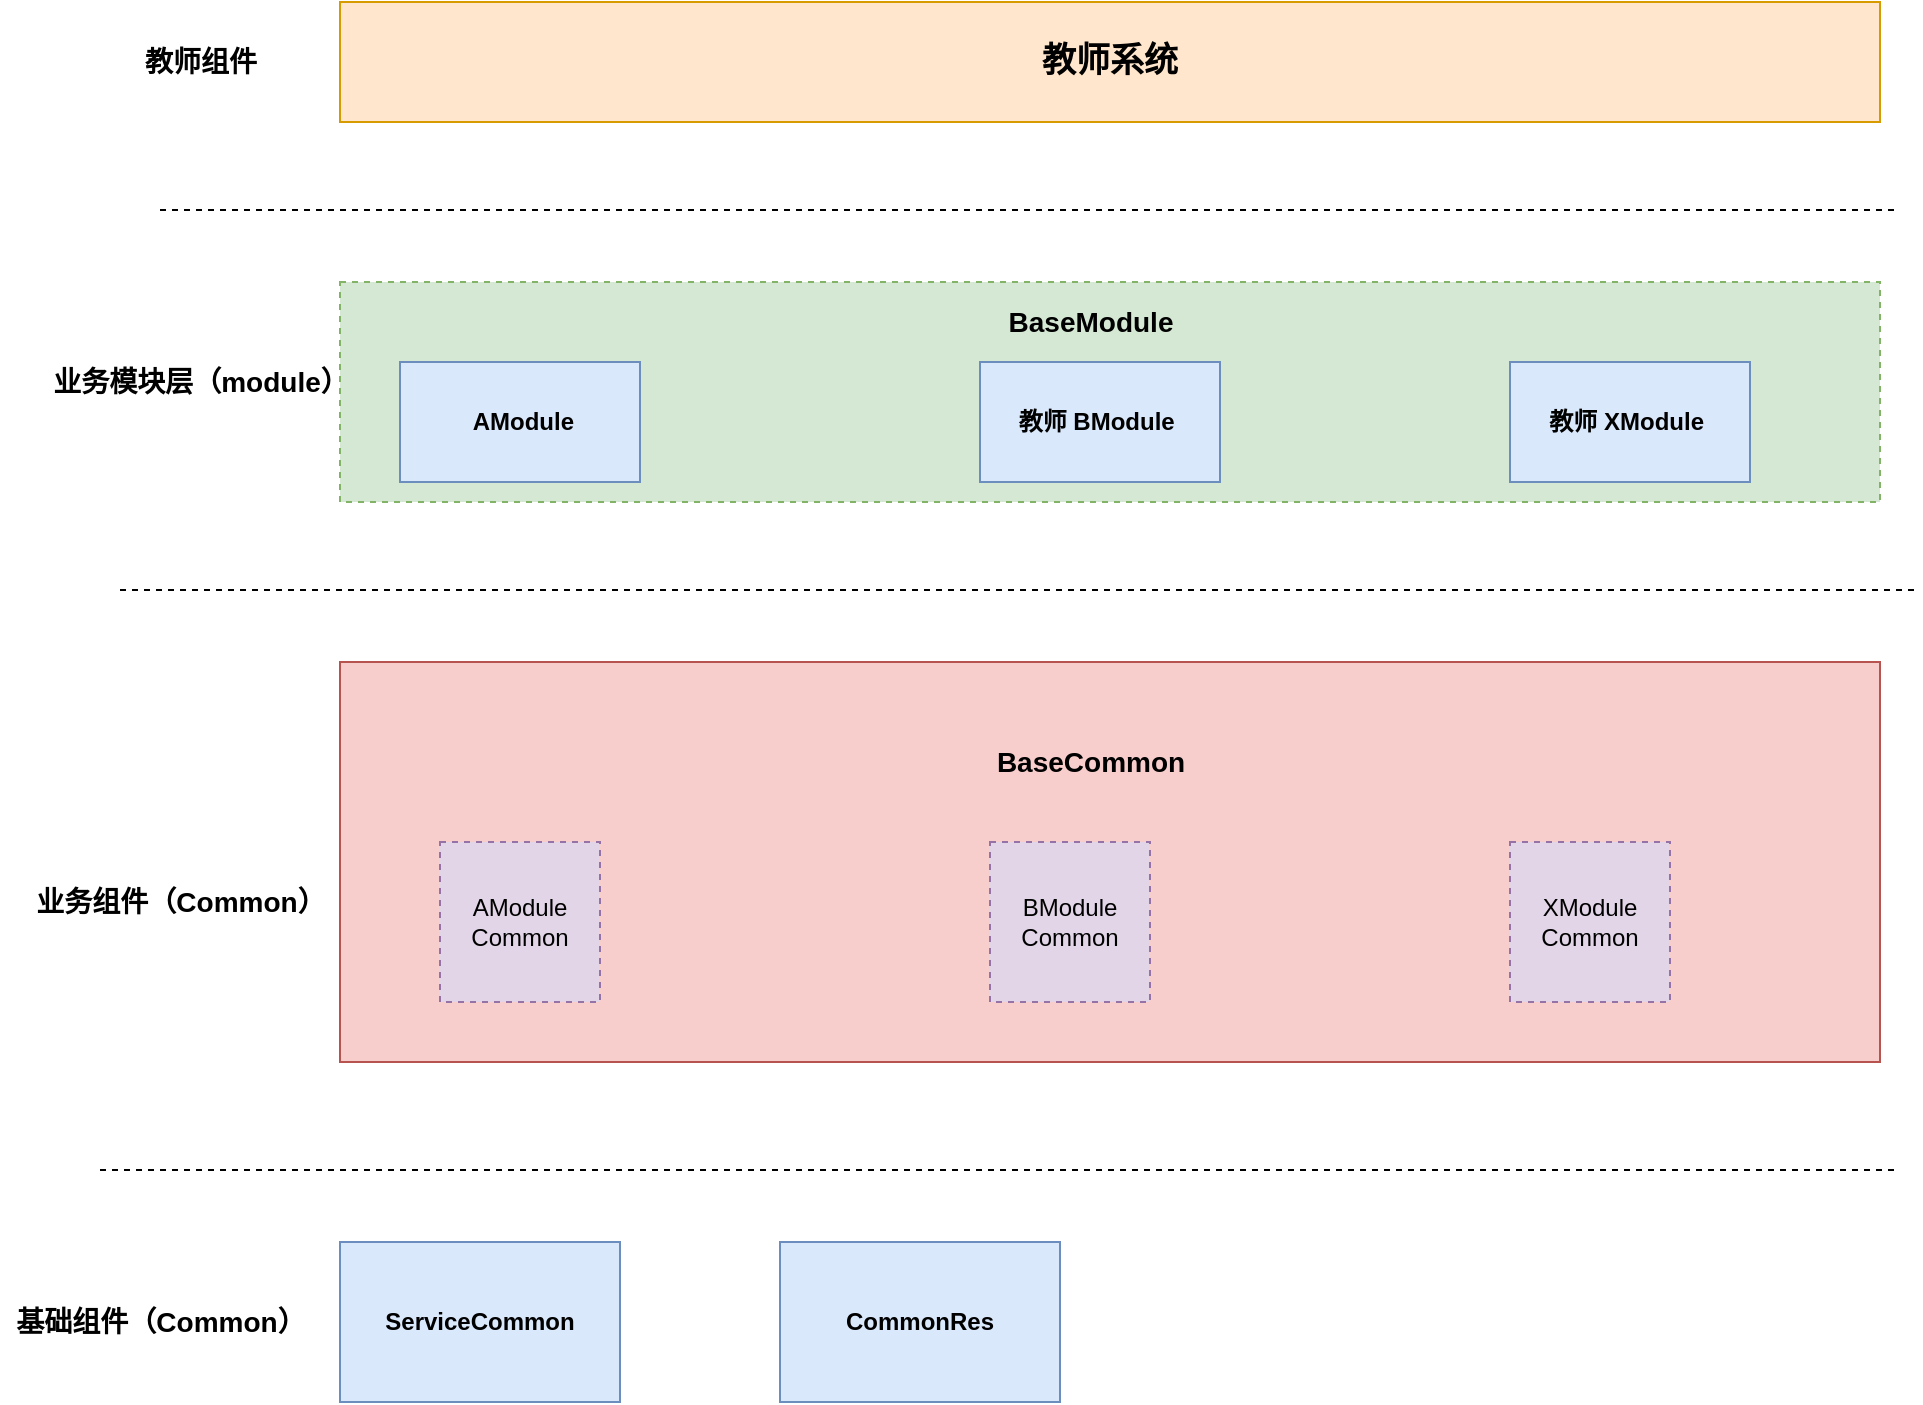 <mxfile version="13.8.8" type="github">
  <diagram id="ShfnqmNN4cUQ0fv_p8tL" name="Page-1">
    <mxGraphModel dx="2249" dy="1931" grid="1" gridSize="10" guides="1" tooltips="1" connect="1" arrows="1" fold="1" page="1" pageScale="1" pageWidth="827" pageHeight="1169" math="0" shadow="0">
      <root>
        <mxCell id="0" />
        <mxCell id="1" parent="0" />
        <mxCell id="9xlFXg57MbIlktrybgkb-21" value="" style="rounded=0;whiteSpace=wrap;html=1;dashed=1;fillColor=#d5e8d4;strokeColor=#82b366;" vertex="1" parent="1">
          <mxGeometry x="30" y="110" width="770" height="110" as="geometry" />
        </mxCell>
        <mxCell id="9xlFXg57MbIlktrybgkb-1" value="&lt;font style=&quot;font-size: 17px&quot;&gt;&lt;b&gt;教师系统&lt;/b&gt;&lt;/font&gt;" style="rounded=0;whiteSpace=wrap;html=1;fillColor=#ffe6cc;strokeColor=#d79b00;" vertex="1" parent="1">
          <mxGeometry x="30" y="-30" width="770" height="60" as="geometry" />
        </mxCell>
        <mxCell id="9xlFXg57MbIlktrybgkb-2" value="&lt;b&gt;&lt;font style=&quot;font-size: 14px&quot;&gt;教师组件&lt;/font&gt;&lt;/b&gt;" style="text;html=1;align=center;verticalAlign=middle;resizable=0;points=[];autosize=1;" vertex="1" parent="1">
          <mxGeometry x="-75" y="-10" width="70" height="20" as="geometry" />
        </mxCell>
        <mxCell id="9xlFXg57MbIlktrybgkb-4" value="&lt;span style=&quot;font-size: 14px&quot;&gt;&lt;b&gt;业务模块层（module）&lt;/b&gt;&lt;/span&gt;" style="text;html=1;align=center;verticalAlign=middle;resizable=0;points=[];autosize=1;" vertex="1" parent="1">
          <mxGeometry x="-120" y="150" width="160" height="20" as="geometry" />
        </mxCell>
        <mxCell id="9xlFXg57MbIlktrybgkb-5" value="&lt;b&gt;&amp;nbsp;AModule&lt;/b&gt;" style="rounded=0;whiteSpace=wrap;html=1;fillColor=#dae8fc;strokeColor=#6c8ebf;" vertex="1" parent="1">
          <mxGeometry x="60" y="150" width="120" height="60" as="geometry" />
        </mxCell>
        <mxCell id="9xlFXg57MbIlktrybgkb-6" value="&lt;b&gt;教师 BModule&lt;/b&gt;&amp;nbsp;" style="rounded=0;whiteSpace=wrap;html=1;fillColor=#dae8fc;strokeColor=#6c8ebf;fontStyle=1" vertex="1" parent="1">
          <mxGeometry x="350" y="150" width="120" height="60" as="geometry" />
        </mxCell>
        <mxCell id="9xlFXg57MbIlktrybgkb-8" value="&lt;b&gt;教师 XModule&lt;/b&gt;&amp;nbsp;" style="rounded=0;whiteSpace=wrap;html=1;fillColor=#dae8fc;strokeColor=#6c8ebf;fontStyle=1" vertex="1" parent="1">
          <mxGeometry x="615" y="150" width="120" height="60" as="geometry" />
        </mxCell>
        <mxCell id="9xlFXg57MbIlktrybgkb-9" value="" style="line;strokeWidth=1;fillColor=none;align=left;verticalAlign=middle;spacingTop=-1;spacingLeft=3;spacingRight=3;rotatable=0;labelPosition=right;points=[];portConstraint=eastwest;dashed=1;" vertex="1" parent="1">
          <mxGeometry x="-80" y="260" width="900" height="8" as="geometry" />
        </mxCell>
        <mxCell id="9xlFXg57MbIlktrybgkb-10" value="" style="line;strokeWidth=1;fillColor=none;align=left;verticalAlign=middle;spacingTop=-1;spacingLeft=3;spacingRight=3;rotatable=0;labelPosition=right;points=[];portConstraint=eastwest;dashed=1;" vertex="1" parent="1">
          <mxGeometry x="-60" y="70" width="870" height="8" as="geometry" />
        </mxCell>
        <mxCell id="9xlFXg57MbIlktrybgkb-11" value="&lt;span style=&quot;font-size: 14px&quot;&gt;&lt;b&gt;业务组件（Common）&lt;/b&gt;&lt;/span&gt;" style="text;html=1;align=center;verticalAlign=middle;resizable=0;points=[];autosize=1;" vertex="1" parent="1">
          <mxGeometry x="-130" y="410" width="160" height="20" as="geometry" />
        </mxCell>
        <mxCell id="9xlFXg57MbIlktrybgkb-12" value="" style="rounded=0;whiteSpace=wrap;html=1;fillColor=#f8cecc;strokeColor=#b85450;" vertex="1" parent="1">
          <mxGeometry x="30" y="300" width="770" height="200" as="geometry" />
        </mxCell>
        <mxCell id="9xlFXg57MbIlktrybgkb-13" value="AModule Common" style="whiteSpace=wrap;html=1;aspect=fixed;dashed=1;fillColor=#e1d5e7;strokeColor=#9673a6;align=center;" vertex="1" parent="1">
          <mxGeometry x="80" y="390" width="80" height="80" as="geometry" />
        </mxCell>
        <mxCell id="9xlFXg57MbIlktrybgkb-14" value="BModule Common" style="whiteSpace=wrap;html=1;aspect=fixed;dashed=1;fillColor=#e1d5e7;strokeColor=#9673a6;align=center;" vertex="1" parent="1">
          <mxGeometry x="355" y="390" width="80" height="80" as="geometry" />
        </mxCell>
        <mxCell id="9xlFXg57MbIlktrybgkb-15" value="XModule Common" style="whiteSpace=wrap;html=1;aspect=fixed;dashed=1;fillColor=#e1d5e7;strokeColor=#9673a6;align=center;" vertex="1" parent="1">
          <mxGeometry x="615" y="390" width="80" height="80" as="geometry" />
        </mxCell>
        <mxCell id="9xlFXg57MbIlktrybgkb-16" value="&lt;span style=&quot;font-size: 14px&quot;&gt;&lt;b&gt;BaseCommon&lt;/b&gt;&lt;/span&gt;" style="text;html=1;align=center;verticalAlign=middle;resizable=0;points=[];autosize=1;" vertex="1" parent="1">
          <mxGeometry x="350" y="340" width="110" height="20" as="geometry" />
        </mxCell>
        <mxCell id="9xlFXg57MbIlktrybgkb-17" value="&lt;span style=&quot;font-size: 14px&quot;&gt;&lt;b&gt;基础组件（Common）&lt;/b&gt;&lt;/span&gt;" style="text;html=1;align=center;verticalAlign=middle;resizable=0;points=[];autosize=1;" vertex="1" parent="1">
          <mxGeometry x="-140" y="620" width="160" height="20" as="geometry" />
        </mxCell>
        <mxCell id="9xlFXg57MbIlktrybgkb-18" value="&lt;b&gt;ServiceCommon&lt;/b&gt;" style="rounded=0;whiteSpace=wrap;html=1;fillColor=#dae8fc;strokeColor=#6c8ebf;" vertex="1" parent="1">
          <mxGeometry x="30" y="590" width="140" height="80" as="geometry" />
        </mxCell>
        <mxCell id="9xlFXg57MbIlktrybgkb-23" value="&lt;span style=&quot;font-size: 14px&quot;&gt;&lt;b&gt;BaseModule&lt;/b&gt;&lt;/span&gt;" style="text;html=1;align=center;verticalAlign=middle;resizable=0;points=[];autosize=1;" vertex="1" parent="1">
          <mxGeometry x="355" y="120" width="100" height="20" as="geometry" />
        </mxCell>
        <mxCell id="9xlFXg57MbIlktrybgkb-24" value="&lt;b&gt;CommonRes&lt;/b&gt;" style="rounded=0;whiteSpace=wrap;html=1;fillColor=#dae8fc;strokeColor=#6c8ebf;" vertex="1" parent="1">
          <mxGeometry x="250" y="590" width="140" height="80" as="geometry" />
        </mxCell>
        <mxCell id="9xlFXg57MbIlktrybgkb-29" value="" style="line;strokeWidth=1;fillColor=none;align=left;verticalAlign=middle;spacingTop=-1;spacingLeft=3;spacingRight=3;rotatable=0;labelPosition=right;points=[];portConstraint=eastwest;dashed=1;" vertex="1" parent="1">
          <mxGeometry x="-90" y="550" width="900" height="8" as="geometry" />
        </mxCell>
      </root>
    </mxGraphModel>
  </diagram>
</mxfile>
